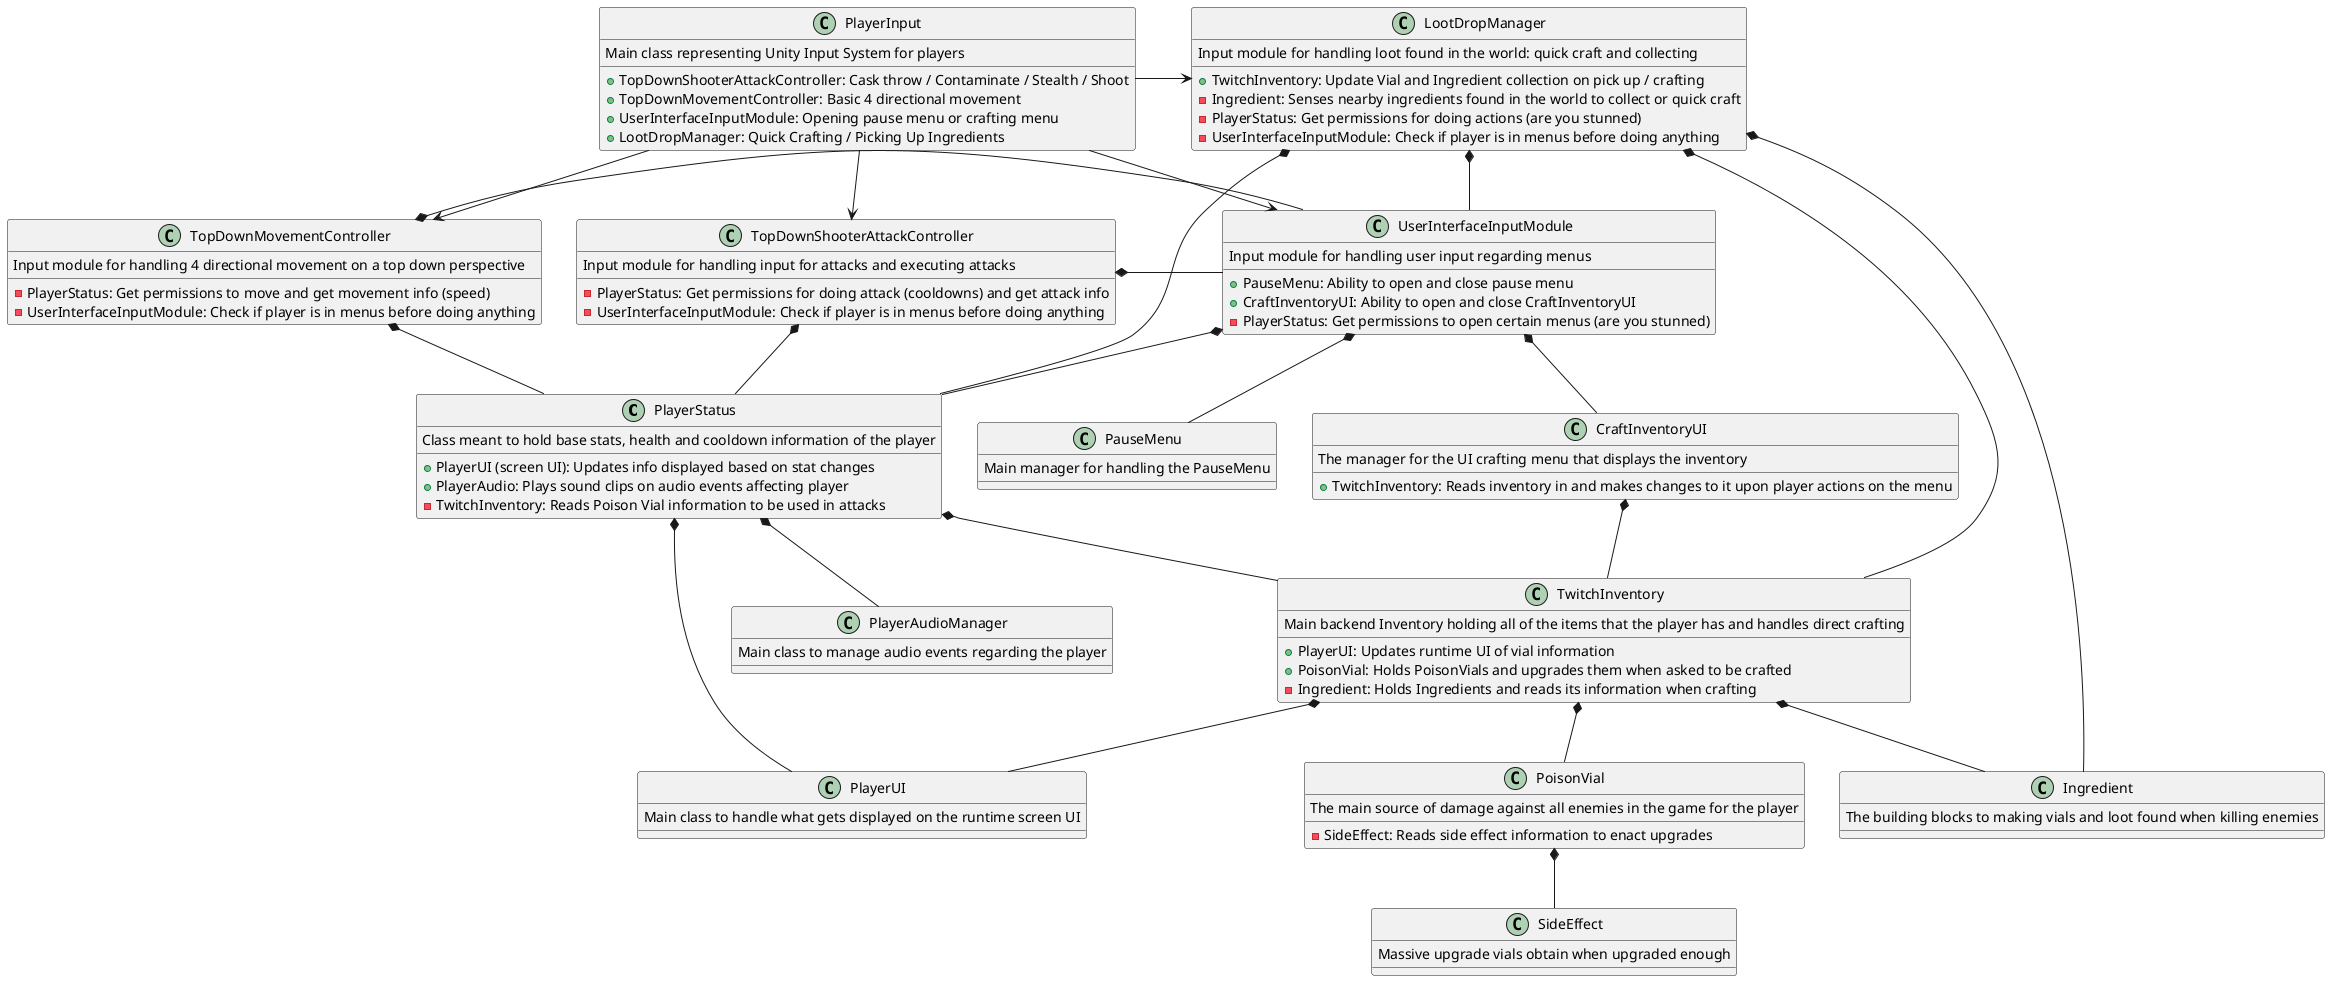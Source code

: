 @startuml

class PlayerStatus {
    {field} Class meant to hold base stats, health and cooldown information of the player

    {method} + PlayerUI (screen UI): Updates info displayed based on stat changes
    {method} + PlayerAudio: Plays sound clips on audio events affecting player
    {method} - TwitchInventory: Reads Poison Vial information to be used in attacks
}

class TopDownShooterAttackController {
    {field} Input module for handling input for attacks and executing attacks

    {method} - PlayerStatus: Get permissions for doing attack (cooldowns) and get attack info
    {method} - UserInterfaceInputModule: Check if player is in menus before doing anything
}

class LootDropManager {
    {field} Input module for handling loot found in the world: quick craft and collecting

    {method} + TwitchInventory: Update Vial and Ingredient collection on pick up / crafting
    {method} - Ingredient: Senses nearby ingredients found in the world to collect or quick craft
    {method} - PlayerStatus: Get permissions for doing actions (are you stunned)
    {method} - UserInterfaceInputModule: Check if player is in menus before doing anything
}

class PlayerInput {
    {field} Main class representing Unity Input System for players

    {method} + TopDownShooterAttackController: Cask throw / Contaminate / Stealth / Shoot 
    {method} + TopDownMovementController: Basic 4 directional movement
    {method} + UserInterfaceInputModule: Opening pause menu or crafting menu
    {method} + LootDropManager: Quick Crafting / Picking Up Ingredients
}

class PlayerUI {
    {field} Main class to handle what gets displayed on the runtime screen UI
}

class PlayerAudioManager {
    {field} Main class to manage audio events regarding the player
}

class UserInterfaceInputModule {
    {field} Input module for handling user input regarding menus

    {method} + PauseMenu: Ability to open and close pause menu
    {method} + CraftInventoryUI: Ability to open and close CraftInventoryUI
    {method} - PlayerStatus: Get permissions to open certain menus (are you stunned)
}

class TopDownMovementController {
    {field} Input module for handling 4 directional movement on a top down perspective

    {method} - PlayerStatus: Get permissions to move and get movement info (speed)
    {method} - UserInterfaceInputModule: Check if player is in menus before doing anything
}

class TwitchInventory {
    {field} Main backend Inventory holding all of the items that the player has and handles direct crafting

    {method} + PlayerUI: Updates runtime UI of vial information
    {method} + PoisonVial: Holds PoisonVials and upgrades them when asked to be crafted
    {method} - Ingredient: Holds Ingredients and reads its information when crafting
}

class PoisonVial {
    {field} The main source of damage against all enemies in the game for the player

    {method} - SideEffect: Reads side effect information to enact upgrades
}

class SideEffect {
    {field} Massive upgrade vials obtain when upgraded enough
}

class CraftInventoryUI {
    {field} The manager for the UI crafting menu that displays the inventory

    {method} + TwitchInventory: Reads inventory in and makes changes to it upon player actions on the menu
}

class PauseMenu {
    {field} Main manager for handling the PauseMenu
}

class Ingredient {
    {field} The building blocks to making vials and loot found when killing enemies
}

PlayerInput -> UserInterfaceInputModule
PlayerInput -> TopDownMovementController
PlayerInput -> TopDownShooterAttackController
PlayerInput -> LootDropManager

TopDownShooterAttackController *- UserInterfaceInputModule
TopDownShooterAttackController *- PlayerStatus

TopDownMovementController *- PlayerStatus
TopDownMovementController *- UserInterfaceInputModule

LootDropManager *- PlayerStatus
LootDropManager *-- UserInterfaceInputModule
LootDropManager *-- TwitchInventory
LootDropManager *-- Ingredient

UserInterfaceInputModule *-- PauseMenu
UserInterfaceInputModule *-- CraftInventoryUI
UserInterfaceInputModule *-- PlayerStatus

PlayerStatus *-- TwitchInventory
PlayerStatus *-- PlayerUI
PlayerStatus *-- PlayerAudioManager

TwitchInventory *-- PoisonVial
TwitchInventory *-- Ingredient
TwitchInventory *-- PlayerUI

CraftInventoryUI *-- TwitchInventory

PoisonVial *-- SideEffect

@enduml